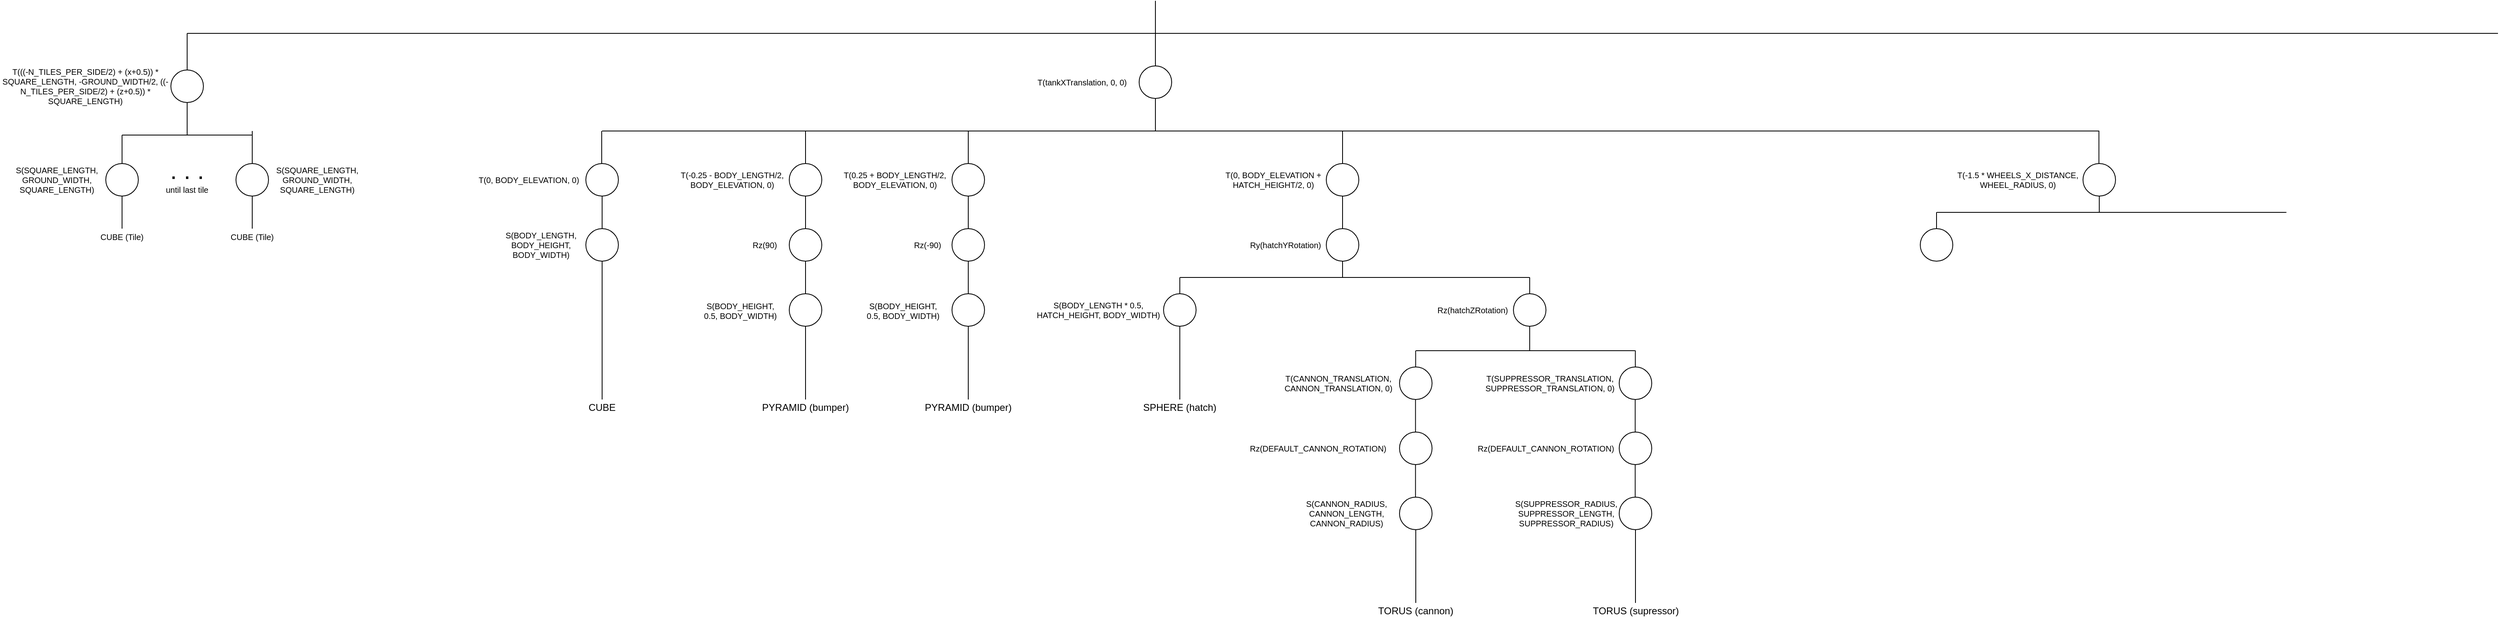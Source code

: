 <mxfile version="14.7.6" type="github">
  <diagram id="4qcgYPeACVD64t_3w7zX" name="Page-1">
    <mxGraphModel dx="3220" dy="1253" grid="1" gridSize="10" guides="1" tooltips="1" connect="1" arrows="1" fold="1" page="1" pageScale="1" pageWidth="850" pageHeight="1100" math="0" shadow="0">
      <root>
        <mxCell id="0" />
        <mxCell id="1" parent="0" />
        <mxCell id="SJ6Oe2fIhcbohcmGYuYU-1" value="" style="endArrow=none;html=1;" parent="1" edge="1">
          <mxGeometry width="50" height="50" relative="1" as="geometry">
            <mxPoint x="840" y="100" as="sourcePoint" />
            <mxPoint x="840" y="20" as="targetPoint" />
          </mxGeometry>
        </mxCell>
        <mxCell id="SJ6Oe2fIhcbohcmGYuYU-2" value="" style="endArrow=none;html=1;" parent="1" edge="1">
          <mxGeometry width="50" height="50" relative="1" as="geometry">
            <mxPoint x="2490" y="60" as="sourcePoint" />
            <mxPoint x="-350" y="60" as="targetPoint" />
          </mxGeometry>
        </mxCell>
        <mxCell id="SJ6Oe2fIhcbohcmGYuYU-4" value="" style="endArrow=none;html=1;" parent="1" edge="1">
          <mxGeometry width="50" height="50" relative="1" as="geometry">
            <mxPoint x="-350" y="160" as="sourcePoint" />
            <mxPoint x="-350" y="60" as="targetPoint" />
          </mxGeometry>
        </mxCell>
        <mxCell id="SJ6Oe2fIhcbohcmGYuYU-7" value="" style="ellipse;whiteSpace=wrap;html=1;aspect=fixed;" parent="1" vertex="1">
          <mxGeometry x="-370" y="105" width="40" height="40" as="geometry" />
        </mxCell>
        <mxCell id="SJ6Oe2fIhcbohcmGYuYU-9" value="" style="endArrow=none;html=1;fontSize=12;" parent="1" edge="1">
          <mxGeometry width="50" height="50" relative="1" as="geometry">
            <mxPoint x="-350" y="185" as="sourcePoint" />
            <mxPoint x="-350" y="145" as="targetPoint" />
          </mxGeometry>
        </mxCell>
        <mxCell id="SJ6Oe2fIhcbohcmGYuYU-10" value="" style="endArrow=none;html=1;fontSize=12;" parent="1" edge="1">
          <mxGeometry width="50" height="50" relative="1" as="geometry">
            <mxPoint x="-270" y="185" as="sourcePoint" />
            <mxPoint x="-430" y="185" as="targetPoint" />
          </mxGeometry>
        </mxCell>
        <mxCell id="SJ6Oe2fIhcbohcmGYuYU-11" value="" style="endArrow=none;html=1;fontSize=12;" parent="1" edge="1">
          <mxGeometry width="50" height="50" relative="1" as="geometry">
            <mxPoint x="-430" y="185" as="sourcePoint" />
            <mxPoint x="-430" y="225" as="targetPoint" />
          </mxGeometry>
        </mxCell>
        <mxCell id="SJ6Oe2fIhcbohcmGYuYU-12" value="T(((-N_TILES_PER_SIDE/2) + (x+0.5)) * SQUARE_LENGTH, -GROUND_WIDTH/2, ((-N_TILES_PER_SIDE/2) + (z+0.5)) * SQUARE_LENGTH)" style="text;html=1;strokeColor=none;fillColor=none;align=center;verticalAlign=middle;whiteSpace=wrap;rounded=0;fontSize=10;" parent="1" vertex="1">
          <mxGeometry x="-580" y="115" width="210" height="20" as="geometry" />
        </mxCell>
        <mxCell id="SJ6Oe2fIhcbohcmGYuYU-14" value="" style="ellipse;whiteSpace=wrap;html=1;aspect=fixed;fontSize=10;" parent="1" vertex="1">
          <mxGeometry x="-450" y="220" width="40" height="40" as="geometry" />
        </mxCell>
        <mxCell id="SJ6Oe2fIhcbohcmGYuYU-16" value="S(SQUARE_LENGTH, GROUND_WIDTH, SQUARE_LENGTH)" style="text;html=1;strokeColor=none;fillColor=none;align=center;verticalAlign=middle;whiteSpace=wrap;rounded=0;fontSize=10;" parent="1" vertex="1">
          <mxGeometry x="-550" y="230" width="80" height="20" as="geometry" />
        </mxCell>
        <mxCell id="SJ6Oe2fIhcbohcmGYuYU-17" value="" style="endArrow=none;html=1;fontSize=10;entryX=0.5;entryY=1;entryDx=0;entryDy=0;" parent="1" target="SJ6Oe2fIhcbohcmGYuYU-14" edge="1">
          <mxGeometry width="50" height="50" relative="1" as="geometry">
            <mxPoint x="-430" y="300" as="sourcePoint" />
            <mxPoint x="10" y="330" as="targetPoint" />
          </mxGeometry>
        </mxCell>
        <mxCell id="SJ6Oe2fIhcbohcmGYuYU-18" value="CUBE (Tile)" style="text;html=1;strokeColor=none;fillColor=none;align=center;verticalAlign=middle;whiteSpace=wrap;rounded=0;fontSize=10;" parent="1" vertex="1">
          <mxGeometry x="-460" y="300" width="60" height="20" as="geometry" />
        </mxCell>
        <mxCell id="SJ6Oe2fIhcbohcmGYuYU-19" value="&lt;div&gt;. . .&lt;/div&gt;&lt;div style=&quot;font-size: 10px&quot;&gt;until last tile&lt;/div&gt;&lt;div style=&quot;font-size: 10px&quot;&gt;&lt;br&gt;&lt;/div&gt;" style="text;html=1;strokeColor=none;fillColor=none;align=center;verticalAlign=middle;whiteSpace=wrap;rounded=0;fontSize=30;" parent="1" vertex="1">
          <mxGeometry x="-385" y="230" width="70" height="20" as="geometry" />
        </mxCell>
        <mxCell id="SJ6Oe2fIhcbohcmGYuYU-22" value="" style="endArrow=none;html=1;fontSize=12;" parent="1" edge="1">
          <mxGeometry width="50" height="50" relative="1" as="geometry">
            <mxPoint x="-270" y="180" as="sourcePoint" />
            <mxPoint x="-270" y="220" as="targetPoint" />
          </mxGeometry>
        </mxCell>
        <mxCell id="SJ6Oe2fIhcbohcmGYuYU-23" value="" style="ellipse;whiteSpace=wrap;html=1;aspect=fixed;fontSize=10;" parent="1" vertex="1">
          <mxGeometry x="-290" y="220" width="40" height="40" as="geometry" />
        </mxCell>
        <mxCell id="SJ6Oe2fIhcbohcmGYuYU-24" value="S(SQUARE_LENGTH, GROUND_WIDTH, SQUARE_LENGTH)" style="text;html=1;strokeColor=none;fillColor=none;align=center;verticalAlign=middle;whiteSpace=wrap;rounded=0;fontSize=10;" parent="1" vertex="1">
          <mxGeometry x="-230" y="230" width="80" height="20" as="geometry" />
        </mxCell>
        <mxCell id="SJ6Oe2fIhcbohcmGYuYU-26" value="" style="endArrow=none;html=1;fontSize=10;entryX=0.5;entryY=1;entryDx=0;entryDy=0;" parent="1" edge="1">
          <mxGeometry width="50" height="50" relative="1" as="geometry">
            <mxPoint x="-270" y="300" as="sourcePoint" />
            <mxPoint x="-270" y="260" as="targetPoint" />
          </mxGeometry>
        </mxCell>
        <mxCell id="SJ6Oe2fIhcbohcmGYuYU-27" value="CUBE (Tile)" style="text;html=1;strokeColor=none;fillColor=none;align=center;verticalAlign=middle;whiteSpace=wrap;rounded=0;fontSize=10;" parent="1" vertex="1">
          <mxGeometry x="-300" y="300" width="60" height="20" as="geometry" />
        </mxCell>
        <mxCell id="SJ6Oe2fIhcbohcmGYuYU-28" value="" style="ellipse;whiteSpace=wrap;html=1;aspect=fixed;fontSize=30;" parent="1" vertex="1">
          <mxGeometry x="820" y="100" width="40" height="40" as="geometry" />
        </mxCell>
        <mxCell id="SJ6Oe2fIhcbohcmGYuYU-29" value="T(tankXTranslation, 0, 0)" style="text;html=1;strokeColor=none;fillColor=none;align=center;verticalAlign=middle;whiteSpace=wrap;rounded=0;fontSize=10;" parent="1" vertex="1">
          <mxGeometry x="690" y="105" width="120" height="30" as="geometry" />
        </mxCell>
        <mxCell id="SJ6Oe2fIhcbohcmGYuYU-30" value="" style="endArrow=none;html=1;fontSize=10;entryX=0.5;entryY=1;entryDx=0;entryDy=0;" parent="1" target="SJ6Oe2fIhcbohcmGYuYU-28" edge="1">
          <mxGeometry width="50" height="50" relative="1" as="geometry">
            <mxPoint x="840" y="180" as="sourcePoint" />
            <mxPoint x="760" y="220" as="targetPoint" />
          </mxGeometry>
        </mxCell>
        <mxCell id="SJ6Oe2fIhcbohcmGYuYU-31" value="" style="endArrow=none;html=1;fontSize=10;" parent="1" edge="1">
          <mxGeometry width="50" height="50" relative="1" as="geometry">
            <mxPoint x="160" y="180" as="sourcePoint" />
            <mxPoint x="2000" y="180" as="targetPoint" />
          </mxGeometry>
        </mxCell>
        <mxCell id="SJ6Oe2fIhcbohcmGYuYU-32" value="" style="endArrow=none;html=1;fontSize=10;" parent="1" edge="1">
          <mxGeometry width="50" height="50" relative="1" as="geometry">
            <mxPoint x="159.5" y="220" as="sourcePoint" />
            <mxPoint x="159.5" y="180" as="targetPoint" />
          </mxGeometry>
        </mxCell>
        <mxCell id="Z4t6oIIhtMBPpLowGCtb-2" value="" style="ellipse;whiteSpace=wrap;html=1;aspect=fixed;fontSize=30;" vertex="1" parent="1">
          <mxGeometry x="140" y="220" width="40" height="40" as="geometry" />
        </mxCell>
        <mxCell id="Z4t6oIIhtMBPpLowGCtb-4" value="" style="endArrow=none;html=1;entryX=0.5;entryY=1;entryDx=0;entryDy=0;exitX=0.5;exitY=0;exitDx=0;exitDy=0;" edge="1" parent="1" source="Z4t6oIIhtMBPpLowGCtb-6" target="Z4t6oIIhtMBPpLowGCtb-2">
          <mxGeometry width="50" height="50" relative="1" as="geometry">
            <mxPoint x="160" y="290" as="sourcePoint" />
            <mxPoint x="210" y="220" as="targetPoint" />
          </mxGeometry>
        </mxCell>
        <mxCell id="Z4t6oIIhtMBPpLowGCtb-6" value="" style="ellipse;whiteSpace=wrap;html=1;aspect=fixed;fontSize=30;" vertex="1" parent="1">
          <mxGeometry x="140" y="300" width="40" height="40" as="geometry" />
        </mxCell>
        <mxCell id="Z4t6oIIhtMBPpLowGCtb-8" value="S(BODY_LENGTH, BODY_HEIGHT, BODY_WIDTH)" style="text;html=1;strokeColor=none;fillColor=none;align=center;verticalAlign=middle;whiteSpace=wrap;rounded=0;fontSize=10;" vertex="1" parent="1">
          <mxGeometry x="20" y="300" width="130" height="40" as="geometry" />
        </mxCell>
        <mxCell id="Z4t6oIIhtMBPpLowGCtb-9" value="T(0, BODY_ELEVATION, 0)" style="text;html=1;strokeColor=none;fillColor=none;align=center;verticalAlign=middle;whiteSpace=wrap;rounded=0;fontSize=10;" vertex="1" parent="1">
          <mxGeometry y="230" width="140" height="20" as="geometry" />
        </mxCell>
        <mxCell id="Z4t6oIIhtMBPpLowGCtb-10" value="" style="endArrow=none;html=1;exitX=0.5;exitY=1;exitDx=0;exitDy=0;" edge="1" parent="1" source="Z4t6oIIhtMBPpLowGCtb-6" target="Z4t6oIIhtMBPpLowGCtb-12">
          <mxGeometry width="50" height="50" relative="1" as="geometry">
            <mxPoint x="310" y="340" as="sourcePoint" />
            <mxPoint x="160" y="520" as="targetPoint" />
          </mxGeometry>
        </mxCell>
        <mxCell id="Z4t6oIIhtMBPpLowGCtb-12" value="CUBE" style="text;html=1;strokeColor=none;fillColor=none;align=center;verticalAlign=middle;whiteSpace=wrap;rounded=0;" vertex="1" parent="1">
          <mxGeometry x="140" y="510" width="40" height="20" as="geometry" />
        </mxCell>
        <mxCell id="Z4t6oIIhtMBPpLowGCtb-13" value="" style="endArrow=none;html=1;" edge="1" parent="1">
          <mxGeometry width="50" height="50" relative="1" as="geometry">
            <mxPoint x="410" y="220" as="sourcePoint" />
            <mxPoint x="410" y="180" as="targetPoint" />
          </mxGeometry>
        </mxCell>
        <mxCell id="Z4t6oIIhtMBPpLowGCtb-14" value="" style="ellipse;whiteSpace=wrap;html=1;aspect=fixed;fontSize=30;" vertex="1" parent="1">
          <mxGeometry x="390" y="220" width="40" height="40" as="geometry" />
        </mxCell>
        <mxCell id="Z4t6oIIhtMBPpLowGCtb-15" value="" style="endArrow=none;html=1;entryX=0.5;entryY=1;entryDx=0;entryDy=0;" edge="1" parent="1" target="Z4t6oIIhtMBPpLowGCtb-14">
          <mxGeometry width="50" height="50" relative="1" as="geometry">
            <mxPoint x="410" y="300" as="sourcePoint" />
            <mxPoint x="490" y="250" as="targetPoint" />
          </mxGeometry>
        </mxCell>
        <mxCell id="Z4t6oIIhtMBPpLowGCtb-17" value="" style="ellipse;whiteSpace=wrap;html=1;aspect=fixed;fontSize=30;" vertex="1" parent="1">
          <mxGeometry x="390" y="300" width="40" height="40" as="geometry" />
        </mxCell>
        <mxCell id="Z4t6oIIhtMBPpLowGCtb-18" value="T(-0.25 - BODY_LENGTH/2, BODY_ELEVATION, 0)" style="text;html=1;strokeColor=none;fillColor=none;align=center;verticalAlign=middle;whiteSpace=wrap;rounded=0;fontSize=10;" vertex="1" parent="1">
          <mxGeometry x="250" y="215" width="140" height="50" as="geometry" />
        </mxCell>
        <mxCell id="Z4t6oIIhtMBPpLowGCtb-20" value="Rz(90)" style="text;html=1;strokeColor=none;fillColor=none;align=center;verticalAlign=middle;whiteSpace=wrap;rounded=0;fontSize=10;" vertex="1" parent="1">
          <mxGeometry x="330" y="312.5" width="60" height="15" as="geometry" />
        </mxCell>
        <mxCell id="Z4t6oIIhtMBPpLowGCtb-25" value="" style="endArrow=none;html=1;entryX=0.5;entryY=1;entryDx=0;entryDy=0;" edge="1" parent="1">
          <mxGeometry width="50" height="50" relative="1" as="geometry">
            <mxPoint x="410" y="380" as="sourcePoint" />
            <mxPoint x="410" y="340" as="targetPoint" />
          </mxGeometry>
        </mxCell>
        <mxCell id="Z4t6oIIhtMBPpLowGCtb-26" value="" style="ellipse;whiteSpace=wrap;html=1;aspect=fixed;fontSize=30;" vertex="1" parent="1">
          <mxGeometry x="390" y="380" width="40" height="40" as="geometry" />
        </mxCell>
        <mxCell id="Z4t6oIIhtMBPpLowGCtb-27" value="S(BODY_HEIGHT, 0.5, BODY_WIDTH)" style="text;html=1;strokeColor=none;fillColor=none;align=center;verticalAlign=middle;whiteSpace=wrap;rounded=0;fontSize=10;" vertex="1" parent="1">
          <mxGeometry x="280" y="382.5" width="100" height="37.5" as="geometry" />
        </mxCell>
        <mxCell id="Z4t6oIIhtMBPpLowGCtb-29" value="" style="endArrow=none;html=1;fontSize=10;exitX=0.5;exitY=1;exitDx=0;exitDy=0;" edge="1" parent="1" source="Z4t6oIIhtMBPpLowGCtb-26">
          <mxGeometry width="50" height="50" relative="1" as="geometry">
            <mxPoint x="260" y="370" as="sourcePoint" />
            <mxPoint x="410" y="510" as="targetPoint" />
          </mxGeometry>
        </mxCell>
        <mxCell id="Z4t6oIIhtMBPpLowGCtb-32" value="&lt;div&gt;PYRAMID (bumper)&lt;br&gt;&lt;/div&gt;" style="text;html=1;strokeColor=none;fillColor=none;align=center;verticalAlign=middle;whiteSpace=wrap;rounded=0;" vertex="1" parent="1">
          <mxGeometry x="350" y="510" width="120" height="20" as="geometry" />
        </mxCell>
        <mxCell id="Z4t6oIIhtMBPpLowGCtb-33" value="" style="endArrow=none;html=1;" edge="1" parent="1">
          <mxGeometry width="50" height="50" relative="1" as="geometry">
            <mxPoint x="610" y="220" as="sourcePoint" />
            <mxPoint x="610" y="180" as="targetPoint" />
          </mxGeometry>
        </mxCell>
        <mxCell id="Z4t6oIIhtMBPpLowGCtb-45" value="" style="edgeStyle=orthogonalEdgeStyle;rounded=0;orthogonalLoop=1;jettySize=auto;html=1;fontSize=10;" edge="1" parent="1" source="Z4t6oIIhtMBPpLowGCtb-34">
          <mxGeometry relative="1" as="geometry">
            <mxPoint x="610" y="340" as="targetPoint" />
          </mxGeometry>
        </mxCell>
        <mxCell id="Z4t6oIIhtMBPpLowGCtb-34" value="" style="ellipse;whiteSpace=wrap;html=1;aspect=fixed;fontSize=30;" vertex="1" parent="1">
          <mxGeometry x="590" y="220" width="40" height="40" as="geometry" />
        </mxCell>
        <mxCell id="Z4t6oIIhtMBPpLowGCtb-35" value="" style="endArrow=none;html=1;entryX=0.5;entryY=1;entryDx=0;entryDy=0;" edge="1" parent="1" target="Z4t6oIIhtMBPpLowGCtb-34">
          <mxGeometry width="50" height="50" relative="1" as="geometry">
            <mxPoint x="610" y="300" as="sourcePoint" />
            <mxPoint x="690" y="250" as="targetPoint" />
          </mxGeometry>
        </mxCell>
        <mxCell id="Z4t6oIIhtMBPpLowGCtb-36" value="" style="ellipse;whiteSpace=wrap;html=1;aspect=fixed;fontSize=30;" vertex="1" parent="1">
          <mxGeometry x="590" y="300" width="40" height="40" as="geometry" />
        </mxCell>
        <mxCell id="Z4t6oIIhtMBPpLowGCtb-37" value="T(0.25 + BODY_LENGTH/2, BODY_ELEVATION, 0)" style="text;html=1;strokeColor=none;fillColor=none;align=center;verticalAlign=middle;whiteSpace=wrap;rounded=0;fontSize=10;" vertex="1" parent="1">
          <mxGeometry x="450" y="215" width="140" height="50" as="geometry" />
        </mxCell>
        <mxCell id="Z4t6oIIhtMBPpLowGCtb-38" value="Rz(-90)" style="text;html=1;strokeColor=none;fillColor=none;align=center;verticalAlign=middle;whiteSpace=wrap;rounded=0;fontSize=10;" vertex="1" parent="1">
          <mxGeometry x="530" y="312.5" width="60" height="15" as="geometry" />
        </mxCell>
        <mxCell id="Z4t6oIIhtMBPpLowGCtb-39" value="" style="endArrow=none;html=1;entryX=0.5;entryY=1;entryDx=0;entryDy=0;" edge="1" parent="1">
          <mxGeometry width="50" height="50" relative="1" as="geometry">
            <mxPoint x="610" y="380" as="sourcePoint" />
            <mxPoint x="610" y="340" as="targetPoint" />
          </mxGeometry>
        </mxCell>
        <mxCell id="Z4t6oIIhtMBPpLowGCtb-40" value="" style="ellipse;whiteSpace=wrap;html=1;aspect=fixed;fontSize=30;" vertex="1" parent="1">
          <mxGeometry x="590" y="380" width="40" height="40" as="geometry" />
        </mxCell>
        <mxCell id="Z4t6oIIhtMBPpLowGCtb-41" value="S(BODY_HEIGHT, 0.5, BODY_WIDTH)" style="text;html=1;strokeColor=none;fillColor=none;align=center;verticalAlign=middle;whiteSpace=wrap;rounded=0;fontSize=10;" vertex="1" parent="1">
          <mxGeometry x="480" y="382.5" width="100" height="37.5" as="geometry" />
        </mxCell>
        <mxCell id="Z4t6oIIhtMBPpLowGCtb-42" value="" style="endArrow=none;html=1;fontSize=10;exitX=0.5;exitY=1;exitDx=0;exitDy=0;" edge="1" parent="1" source="Z4t6oIIhtMBPpLowGCtb-40">
          <mxGeometry width="50" height="50" relative="1" as="geometry">
            <mxPoint x="460" y="370" as="sourcePoint" />
            <mxPoint x="610" y="510" as="targetPoint" />
          </mxGeometry>
        </mxCell>
        <mxCell id="Z4t6oIIhtMBPpLowGCtb-43" value="&lt;div&gt;PYRAMID (bumper)&lt;br&gt;&lt;/div&gt;" style="text;html=1;strokeColor=none;fillColor=none;align=center;verticalAlign=middle;whiteSpace=wrap;rounded=0;" vertex="1" parent="1">
          <mxGeometry x="550" y="510" width="120" height="20" as="geometry" />
        </mxCell>
        <mxCell id="Z4t6oIIhtMBPpLowGCtb-48" value="" style="endArrow=none;html=1;" edge="1" parent="1">
          <mxGeometry width="50" height="50" relative="1" as="geometry">
            <mxPoint x="1070" y="220" as="sourcePoint" />
            <mxPoint x="1070" y="180" as="targetPoint" />
          </mxGeometry>
        </mxCell>
        <mxCell id="Z4t6oIIhtMBPpLowGCtb-49" value="" style="ellipse;whiteSpace=wrap;html=1;aspect=fixed;fontSize=30;" vertex="1" parent="1">
          <mxGeometry x="1050" y="220" width="40" height="40" as="geometry" />
        </mxCell>
        <mxCell id="Z4t6oIIhtMBPpLowGCtb-50" value="" style="endArrow=none;html=1;entryX=0.5;entryY=1;entryDx=0;entryDy=0;" edge="1" parent="1" target="Z4t6oIIhtMBPpLowGCtb-49">
          <mxGeometry width="50" height="50" relative="1" as="geometry">
            <mxPoint x="1070" y="300" as="sourcePoint" />
            <mxPoint x="1150" y="250" as="targetPoint" />
          </mxGeometry>
        </mxCell>
        <mxCell id="Z4t6oIIhtMBPpLowGCtb-51" value="" style="ellipse;whiteSpace=wrap;html=1;aspect=fixed;fontSize=30;" vertex="1" parent="1">
          <mxGeometry x="1050" y="300" width="40" height="40" as="geometry" />
        </mxCell>
        <mxCell id="Z4t6oIIhtMBPpLowGCtb-52" value="T(0, BODY_ELEVATION + HATCH_HEIGHT/2, 0)" style="text;html=1;strokeColor=none;fillColor=none;align=center;verticalAlign=middle;whiteSpace=wrap;rounded=0;fontSize=10;" vertex="1" parent="1">
          <mxGeometry x="920" y="215" width="130" height="50" as="geometry" />
        </mxCell>
        <mxCell id="Z4t6oIIhtMBPpLowGCtb-53" value="Ry(hatchYRotation)" style="text;html=1;strokeColor=none;fillColor=none;align=center;verticalAlign=middle;whiteSpace=wrap;rounded=0;fontSize=10;" vertex="1" parent="1">
          <mxGeometry x="970" y="312.5" width="60" height="15" as="geometry" />
        </mxCell>
        <mxCell id="Z4t6oIIhtMBPpLowGCtb-55" value="" style="endArrow=none;html=1;fontSize=10;entryX=0.5;entryY=1;entryDx=0;entryDy=0;" edge="1" parent="1" target="Z4t6oIIhtMBPpLowGCtb-51">
          <mxGeometry width="50" height="50" relative="1" as="geometry">
            <mxPoint x="1070" y="360" as="sourcePoint" />
            <mxPoint x="1060" y="376.25" as="targetPoint" />
          </mxGeometry>
        </mxCell>
        <mxCell id="Z4t6oIIhtMBPpLowGCtb-56" value="" style="endArrow=none;html=1;fontSize=10;" edge="1" parent="1">
          <mxGeometry width="50" height="50" relative="1" as="geometry">
            <mxPoint x="870" y="360" as="sourcePoint" />
            <mxPoint x="1300" y="360" as="targetPoint" />
          </mxGeometry>
        </mxCell>
        <mxCell id="Z4t6oIIhtMBPpLowGCtb-57" value="" style="endArrow=none;html=1;fontSize=10;" edge="1" parent="1">
          <mxGeometry width="50" height="50" relative="1" as="geometry">
            <mxPoint x="870" y="360" as="sourcePoint" />
            <mxPoint x="870" y="380" as="targetPoint" />
          </mxGeometry>
        </mxCell>
        <mxCell id="Z4t6oIIhtMBPpLowGCtb-58" value="" style="ellipse;whiteSpace=wrap;html=1;aspect=fixed;fontSize=30;" vertex="1" parent="1">
          <mxGeometry x="850" y="380" width="40" height="40" as="geometry" />
        </mxCell>
        <mxCell id="Z4t6oIIhtMBPpLowGCtb-59" value="S(BODY_LENGTH * 0.5, HATCH_HEIGHT, BODY_WIDTH)" style="text;html=1;strokeColor=none;fillColor=none;align=center;verticalAlign=middle;whiteSpace=wrap;rounded=0;fontSize=10;" vertex="1" parent="1">
          <mxGeometry x="690" y="381.25" width="160" height="37.5" as="geometry" />
        </mxCell>
        <mxCell id="Z4t6oIIhtMBPpLowGCtb-60" value="" style="endArrow=none;html=1;fontSize=10;entryX=0.5;entryY=1;entryDx=0;entryDy=0;" edge="1" parent="1" target="Z4t6oIIhtMBPpLowGCtb-58">
          <mxGeometry width="50" height="50" relative="1" as="geometry">
            <mxPoint x="870" y="510" as="sourcePoint" />
            <mxPoint x="750" y="410" as="targetPoint" />
          </mxGeometry>
        </mxCell>
        <mxCell id="Z4t6oIIhtMBPpLowGCtb-61" value="SPHERE (hatch)" style="text;html=1;strokeColor=none;fillColor=none;align=center;verticalAlign=middle;whiteSpace=wrap;rounded=0;" vertex="1" parent="1">
          <mxGeometry x="810" y="510" width="120" height="20" as="geometry" />
        </mxCell>
        <mxCell id="Z4t6oIIhtMBPpLowGCtb-62" value="" style="endArrow=none;html=1;fontSize=10;" edge="1" parent="1">
          <mxGeometry width="50" height="50" relative="1" as="geometry">
            <mxPoint x="1300" y="360.0" as="sourcePoint" />
            <mxPoint x="1300" y="380.0" as="targetPoint" />
          </mxGeometry>
        </mxCell>
        <mxCell id="Z4t6oIIhtMBPpLowGCtb-63" value="" style="ellipse;whiteSpace=wrap;html=1;aspect=fixed;fontSize=30;" vertex="1" parent="1">
          <mxGeometry x="1280" y="380" width="40" height="40" as="geometry" />
        </mxCell>
        <mxCell id="Z4t6oIIhtMBPpLowGCtb-64" value="Rz(hatchZRotation)" style="text;html=1;strokeColor=none;fillColor=none;align=center;verticalAlign=middle;whiteSpace=wrap;rounded=0;fontSize=10;" vertex="1" parent="1">
          <mxGeometry x="1180" y="381.25" width="100" height="37.5" as="geometry" />
        </mxCell>
        <mxCell id="Z4t6oIIhtMBPpLowGCtb-65" value="" style="endArrow=none;html=1;fontSize=10;" edge="1" parent="1">
          <mxGeometry width="50" height="50" relative="1" as="geometry">
            <mxPoint x="1160" y="450" as="sourcePoint" />
            <mxPoint x="1430" y="450" as="targetPoint" />
          </mxGeometry>
        </mxCell>
        <mxCell id="Z4t6oIIhtMBPpLowGCtb-66" value="" style="endArrow=none;html=1;fontSize=10;" edge="1" parent="1">
          <mxGeometry width="50" height="50" relative="1" as="geometry">
            <mxPoint x="1159.83" y="450.0" as="sourcePoint" />
            <mxPoint x="1159.83" y="470.0" as="targetPoint" />
          </mxGeometry>
        </mxCell>
        <mxCell id="Z4t6oIIhtMBPpLowGCtb-67" value="" style="ellipse;whiteSpace=wrap;html=1;aspect=fixed;fontSize=30;" vertex="1" parent="1">
          <mxGeometry x="1140" y="470" width="40" height="40" as="geometry" />
        </mxCell>
        <mxCell id="Z4t6oIIhtMBPpLowGCtb-69" value="" style="endArrow=none;html=1;fontSize=10;exitX=0.5;exitY=1;exitDx=0;exitDy=0;" edge="1" parent="1" source="Z4t6oIIhtMBPpLowGCtb-63">
          <mxGeometry width="50" height="50" relative="1" as="geometry">
            <mxPoint x="1310" y="370.0" as="sourcePoint" />
            <mxPoint x="1300" y="450" as="targetPoint" />
          </mxGeometry>
        </mxCell>
        <mxCell id="Z4t6oIIhtMBPpLowGCtb-70" value="T(CANNON_TRANSLATION, CANNON_TRANSLATION, 0)" style="text;html=1;strokeColor=none;fillColor=none;align=center;verticalAlign=middle;whiteSpace=wrap;rounded=0;fontSize=10;" vertex="1" parent="1">
          <mxGeometry x="990" y="480" width="150" height="20" as="geometry" />
        </mxCell>
        <mxCell id="Z4t6oIIhtMBPpLowGCtb-72" value="" style="endArrow=none;html=1;entryX=0.5;entryY=1;entryDx=0;entryDy=0;" edge="1" parent="1">
          <mxGeometry width="50" height="50" relative="1" as="geometry">
            <mxPoint x="1159.66" y="550" as="sourcePoint" />
            <mxPoint x="1159.66" y="510" as="targetPoint" />
          </mxGeometry>
        </mxCell>
        <mxCell id="Z4t6oIIhtMBPpLowGCtb-73" value="" style="ellipse;whiteSpace=wrap;html=1;aspect=fixed;fontSize=30;" vertex="1" parent="1">
          <mxGeometry x="1140" y="550" width="40" height="40" as="geometry" />
        </mxCell>
        <mxCell id="Z4t6oIIhtMBPpLowGCtb-74" value="Rz(DEFAULT_CANNON_ROTATION)" style="text;html=1;strokeColor=none;fillColor=none;align=center;verticalAlign=middle;whiteSpace=wrap;rounded=0;fontSize=10;" vertex="1" parent="1">
          <mxGeometry x="950" y="560" width="180" height="20" as="geometry" />
        </mxCell>
        <mxCell id="Z4t6oIIhtMBPpLowGCtb-75" value="S(CANNON_RADIUS, CANNON_LENGTH, CANNON_RADIUS)" style="text;html=1;strokeColor=none;fillColor=none;align=center;verticalAlign=middle;whiteSpace=wrap;rounded=0;fontSize=10;" vertex="1" parent="1">
          <mxGeometry x="1020" y="631.25" width="110" height="37.5" as="geometry" />
        </mxCell>
        <mxCell id="Z4t6oIIhtMBPpLowGCtb-76" value="" style="endArrow=none;html=1;entryX=0.5;entryY=1;entryDx=0;entryDy=0;" edge="1" parent="1">
          <mxGeometry width="50" height="50" relative="1" as="geometry">
            <mxPoint x="1159.66" y="630" as="sourcePoint" />
            <mxPoint x="1159.66" y="590" as="targetPoint" />
          </mxGeometry>
        </mxCell>
        <mxCell id="Z4t6oIIhtMBPpLowGCtb-77" value="" style="ellipse;whiteSpace=wrap;html=1;aspect=fixed;fontSize=30;" vertex="1" parent="1">
          <mxGeometry x="1140" y="630" width="40" height="40" as="geometry" />
        </mxCell>
        <mxCell id="Z4t6oIIhtMBPpLowGCtb-78" value="" style="endArrow=none;html=1;fontSize=10;" edge="1" parent="1">
          <mxGeometry width="50" height="50" relative="1" as="geometry">
            <mxPoint x="1429.83" y="450" as="sourcePoint" />
            <mxPoint x="1429.83" y="470" as="targetPoint" />
          </mxGeometry>
        </mxCell>
        <mxCell id="Z4t6oIIhtMBPpLowGCtb-79" value="" style="ellipse;whiteSpace=wrap;html=1;aspect=fixed;fontSize=30;" vertex="1" parent="1">
          <mxGeometry x="1410" y="470" width="40" height="40" as="geometry" />
        </mxCell>
        <mxCell id="Z4t6oIIhtMBPpLowGCtb-81" value="T(SUPPRESSOR_TRANSLATION, SUPPRESSOR_TRANSLATION, 0)" style="text;html=1;strokeColor=none;fillColor=none;align=center;verticalAlign=middle;whiteSpace=wrap;rounded=0;fontSize=10;" vertex="1" parent="1">
          <mxGeometry x="1240" y="480" width="170" height="20" as="geometry" />
        </mxCell>
        <mxCell id="Z4t6oIIhtMBPpLowGCtb-82" value="Rz(DEFAULT_CANNON_ROTATION)" style="text;html=1;strokeColor=none;fillColor=none;align=center;verticalAlign=middle;whiteSpace=wrap;rounded=0;fontSize=10;" vertex="1" parent="1">
          <mxGeometry x="1230" y="560" width="180" height="20" as="geometry" />
        </mxCell>
        <mxCell id="Z4t6oIIhtMBPpLowGCtb-83" value="" style="endArrow=none;html=1;entryX=0.5;entryY=1;entryDx=0;entryDy=0;" edge="1" parent="1">
          <mxGeometry width="50" height="50" relative="1" as="geometry">
            <mxPoint x="1429.66" y="550" as="sourcePoint" />
            <mxPoint x="1429.66" y="510" as="targetPoint" />
          </mxGeometry>
        </mxCell>
        <mxCell id="Z4t6oIIhtMBPpLowGCtb-84" value="" style="ellipse;whiteSpace=wrap;html=1;aspect=fixed;fontSize=30;" vertex="1" parent="1">
          <mxGeometry x="1410" y="550" width="40" height="40" as="geometry" />
        </mxCell>
        <mxCell id="Z4t6oIIhtMBPpLowGCtb-85" value="S(SUPPRESSOR_RADIUS, SUPPRESSOR_LENGTH, SUPPRESSOR_RADIUS)" style="text;html=1;strokeColor=none;fillColor=none;align=center;verticalAlign=middle;whiteSpace=wrap;rounded=0;fontSize=10;" vertex="1" parent="1">
          <mxGeometry x="1290" y="631.25" width="110" height="37.5" as="geometry" />
        </mxCell>
        <mxCell id="Z4t6oIIhtMBPpLowGCtb-86" value="" style="endArrow=none;html=1;entryX=0.5;entryY=1;entryDx=0;entryDy=0;" edge="1" parent="1">
          <mxGeometry width="50" height="50" relative="1" as="geometry">
            <mxPoint x="1429.66" y="630" as="sourcePoint" />
            <mxPoint x="1429.66" y="590" as="targetPoint" />
          </mxGeometry>
        </mxCell>
        <mxCell id="Z4t6oIIhtMBPpLowGCtb-87" value="" style="ellipse;whiteSpace=wrap;html=1;aspect=fixed;fontSize=30;" vertex="1" parent="1">
          <mxGeometry x="1410" y="630" width="40" height="40" as="geometry" />
        </mxCell>
        <mxCell id="Z4t6oIIhtMBPpLowGCtb-88" value="" style="endArrow=none;html=1;exitX=0.5;exitY=1;exitDx=0;exitDy=0;" edge="1" parent="1">
          <mxGeometry width="50" height="50" relative="1" as="geometry">
            <mxPoint x="1160.0" y="670" as="sourcePoint" />
            <mxPoint x="1160" y="760" as="targetPoint" />
          </mxGeometry>
        </mxCell>
        <mxCell id="Z4t6oIIhtMBPpLowGCtb-89" value="TORUS (cannon)" style="text;html=1;strokeColor=none;fillColor=none;align=center;verticalAlign=middle;whiteSpace=wrap;rounded=0;" vertex="1" parent="1">
          <mxGeometry x="1105" y="760" width="110" height="20" as="geometry" />
        </mxCell>
        <mxCell id="Z4t6oIIhtMBPpLowGCtb-92" value="" style="endArrow=none;html=1;exitX=0.5;exitY=1;exitDx=0;exitDy=0;" edge="1" parent="1">
          <mxGeometry width="50" height="50" relative="1" as="geometry">
            <mxPoint x="1430.0" y="670" as="sourcePoint" />
            <mxPoint x="1430" y="760" as="targetPoint" />
          </mxGeometry>
        </mxCell>
        <mxCell id="Z4t6oIIhtMBPpLowGCtb-93" value="TORUS (supressor)" style="text;html=1;strokeColor=none;fillColor=none;align=center;verticalAlign=middle;whiteSpace=wrap;rounded=0;" vertex="1" parent="1">
          <mxGeometry x="1372.5" y="760" width="115" height="20" as="geometry" />
        </mxCell>
        <mxCell id="Z4t6oIIhtMBPpLowGCtb-95" value="" style="endArrow=none;html=1;" edge="1" parent="1">
          <mxGeometry width="50" height="50" relative="1" as="geometry">
            <mxPoint x="1999.58" y="220" as="sourcePoint" />
            <mxPoint x="1999.58" y="180" as="targetPoint" />
          </mxGeometry>
        </mxCell>
        <mxCell id="Z4t6oIIhtMBPpLowGCtb-96" value="" style="ellipse;whiteSpace=wrap;html=1;aspect=fixed;fontSize=30;" vertex="1" parent="1">
          <mxGeometry x="1980" y="220" width="40" height="40" as="geometry" />
        </mxCell>
        <mxCell id="Z4t6oIIhtMBPpLowGCtb-97" value="T(-1.5 * WHEELS_X_DISTANCE, WHEEL_RADIUS, 0)" style="text;html=1;strokeColor=none;fillColor=none;align=center;verticalAlign=middle;whiteSpace=wrap;rounded=0;fontSize=10;" vertex="1" parent="1">
          <mxGeometry x="1820" y="215" width="160" height="50" as="geometry" />
        </mxCell>
        <mxCell id="Z4t6oIIhtMBPpLowGCtb-106" value="" style="endArrow=none;html=1;fontSize=10;entryX=0.5;entryY=1;entryDx=0;entryDy=0;" edge="1" parent="1">
          <mxGeometry width="50" height="50" relative="1" as="geometry">
            <mxPoint x="2000" y="280" as="sourcePoint" />
            <mxPoint x="2000" y="260" as="targetPoint" />
          </mxGeometry>
        </mxCell>
        <mxCell id="Z4t6oIIhtMBPpLowGCtb-107" value="" style="endArrow=none;html=1;fontSize=10;" edge="1" parent="1">
          <mxGeometry width="50" height="50" relative="1" as="geometry">
            <mxPoint x="1800" y="280" as="sourcePoint" />
            <mxPoint x="2230" y="280" as="targetPoint" />
          </mxGeometry>
        </mxCell>
        <mxCell id="Z4t6oIIhtMBPpLowGCtb-108" value="" style="endArrow=none;html=1;fontSize=10;" edge="1" parent="1">
          <mxGeometry width="50" height="50" relative="1" as="geometry">
            <mxPoint x="1800" y="280" as="sourcePoint" />
            <mxPoint x="1800" y="300" as="targetPoint" />
          </mxGeometry>
        </mxCell>
        <mxCell id="Z4t6oIIhtMBPpLowGCtb-109" value="" style="ellipse;whiteSpace=wrap;html=1;aspect=fixed;fontSize=30;" vertex="1" parent="1">
          <mxGeometry x="1780" y="300" width="40" height="40" as="geometry" />
        </mxCell>
      </root>
    </mxGraphModel>
  </diagram>
</mxfile>

